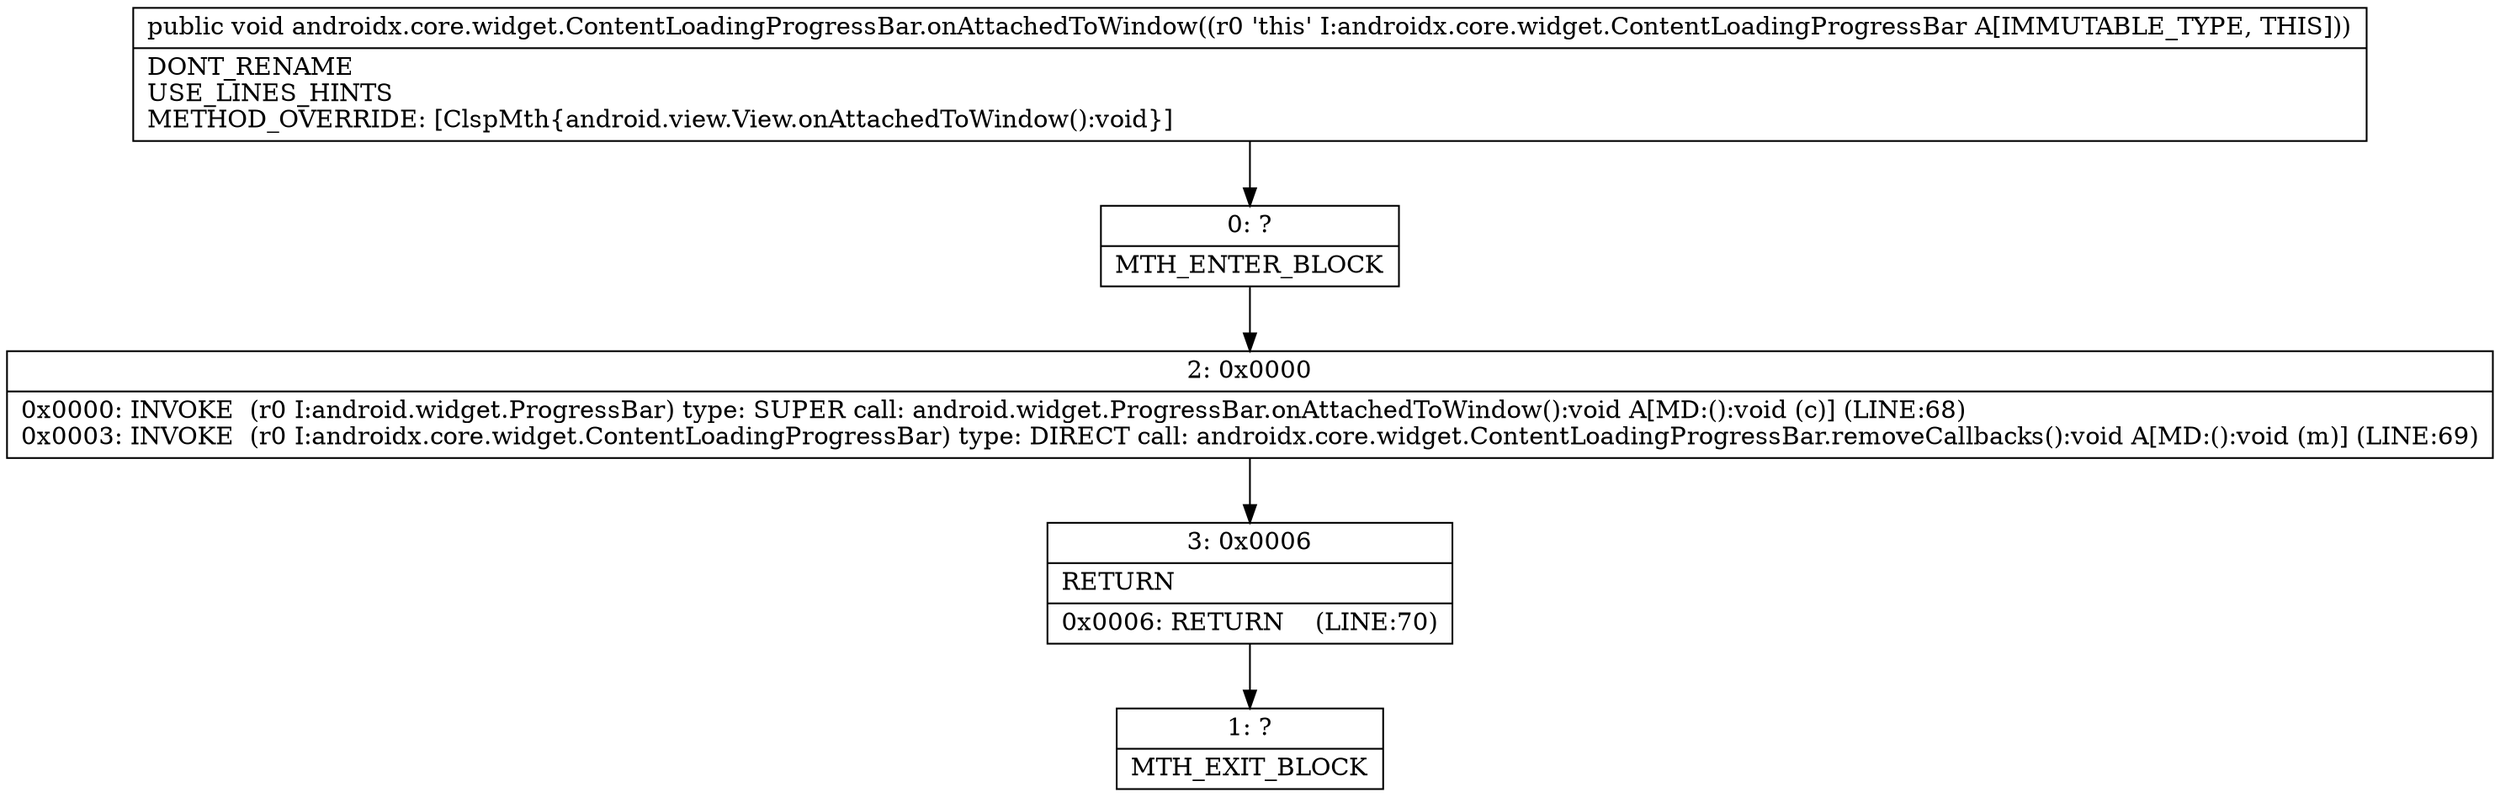 digraph "CFG forandroidx.core.widget.ContentLoadingProgressBar.onAttachedToWindow()V" {
Node_0 [shape=record,label="{0\:\ ?|MTH_ENTER_BLOCK\l}"];
Node_2 [shape=record,label="{2\:\ 0x0000|0x0000: INVOKE  (r0 I:android.widget.ProgressBar) type: SUPER call: android.widget.ProgressBar.onAttachedToWindow():void A[MD:():void (c)] (LINE:68)\l0x0003: INVOKE  (r0 I:androidx.core.widget.ContentLoadingProgressBar) type: DIRECT call: androidx.core.widget.ContentLoadingProgressBar.removeCallbacks():void A[MD:():void (m)] (LINE:69)\l}"];
Node_3 [shape=record,label="{3\:\ 0x0006|RETURN\l|0x0006: RETURN    (LINE:70)\l}"];
Node_1 [shape=record,label="{1\:\ ?|MTH_EXIT_BLOCK\l}"];
MethodNode[shape=record,label="{public void androidx.core.widget.ContentLoadingProgressBar.onAttachedToWindow((r0 'this' I:androidx.core.widget.ContentLoadingProgressBar A[IMMUTABLE_TYPE, THIS]))  | DONT_RENAME\lUSE_LINES_HINTS\lMETHOD_OVERRIDE: [ClspMth\{android.view.View.onAttachedToWindow():void\}]\l}"];
MethodNode -> Node_0;Node_0 -> Node_2;
Node_2 -> Node_3;
Node_3 -> Node_1;
}

